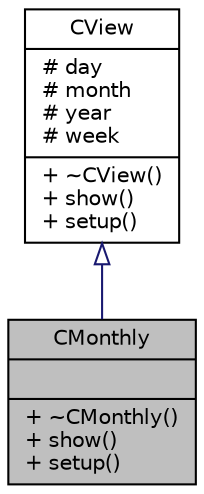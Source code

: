 digraph "CMonthly"
{
 // LATEX_PDF_SIZE
  edge [fontname="Helvetica",fontsize="10",labelfontname="Helvetica",labelfontsize="10"];
  node [fontname="Helvetica",fontsize="10",shape=record];
  Node1 [label="{CMonthly\n||+ ~CMonthly()\l+ show()\l+ setup()\l}",height=0.2,width=0.4,color="black", fillcolor="grey75", style="filled", fontcolor="black",tooltip=" "];
  Node2 -> Node1 [dir="back",color="midnightblue",fontsize="10",style="solid",arrowtail="onormal",fontname="Helvetica"];
  Node2 [label="{CView\n|# day\l# month\l# year\l# week\l|+ ~CView()\l+ show()\l+ setup()\l}",height=0.2,width=0.4,color="black", fillcolor="white", style="filled",URL="$classCView.html",tooltip=" "];
}
